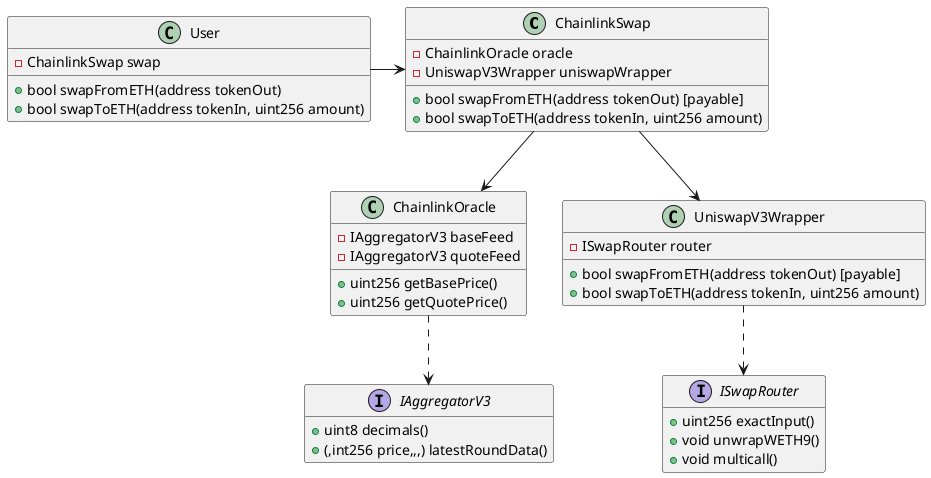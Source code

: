 @startuml ChainlinkSwapUML

class ChainlinkSwap {
	- ChainlinkOracle oracle
	- UniswapV3Wrapper uniswapWrapper

	+ bool swapFromETH(address tokenOut) [payable]
	+ bool swapToETH(address tokenIn, uint256 amount)
}

class ChainlinkOracle {
	- IAggregatorV3 baseFeed
	- IAggregatorV3 quoteFeed

	+ uint256 getBasePrice()
	+ uint256 getQuotePrice()
}

class UniswapV3Wrapper {
	- ISwapRouter router

	+ bool swapFromETH(address tokenOut) [payable]
	+ bool swapToETH(address tokenIn, uint256 amount)
}

interface ISwapRouter {
	+ uint256 exactInput()
	+ void unwrapWETH9()
	+ void multicall()
}
hide ISwapRouter attributes

interface IAggregatorV3 {
	+ uint8 decimals()
	+ (,int256 price,,,) latestRoundData()
}
hide IAggregatorV3 attributes

ChainlinkSwap --> ChainlinkOracle
ChainlinkSwap --> UniswapV3Wrapper
UniswapV3Wrapper ..> ISwapRouter
ChainlinkOracle ..> IAggregatorV3

class User {
	- ChainlinkSwap swap
	
	+ bool swapFromETH(address tokenOut)
	+ bool swapToETH(address tokenIn, uint256 amount)
}
User -> ChainlinkSwap

@enduml

' https://plantuml.com/class-diagram
